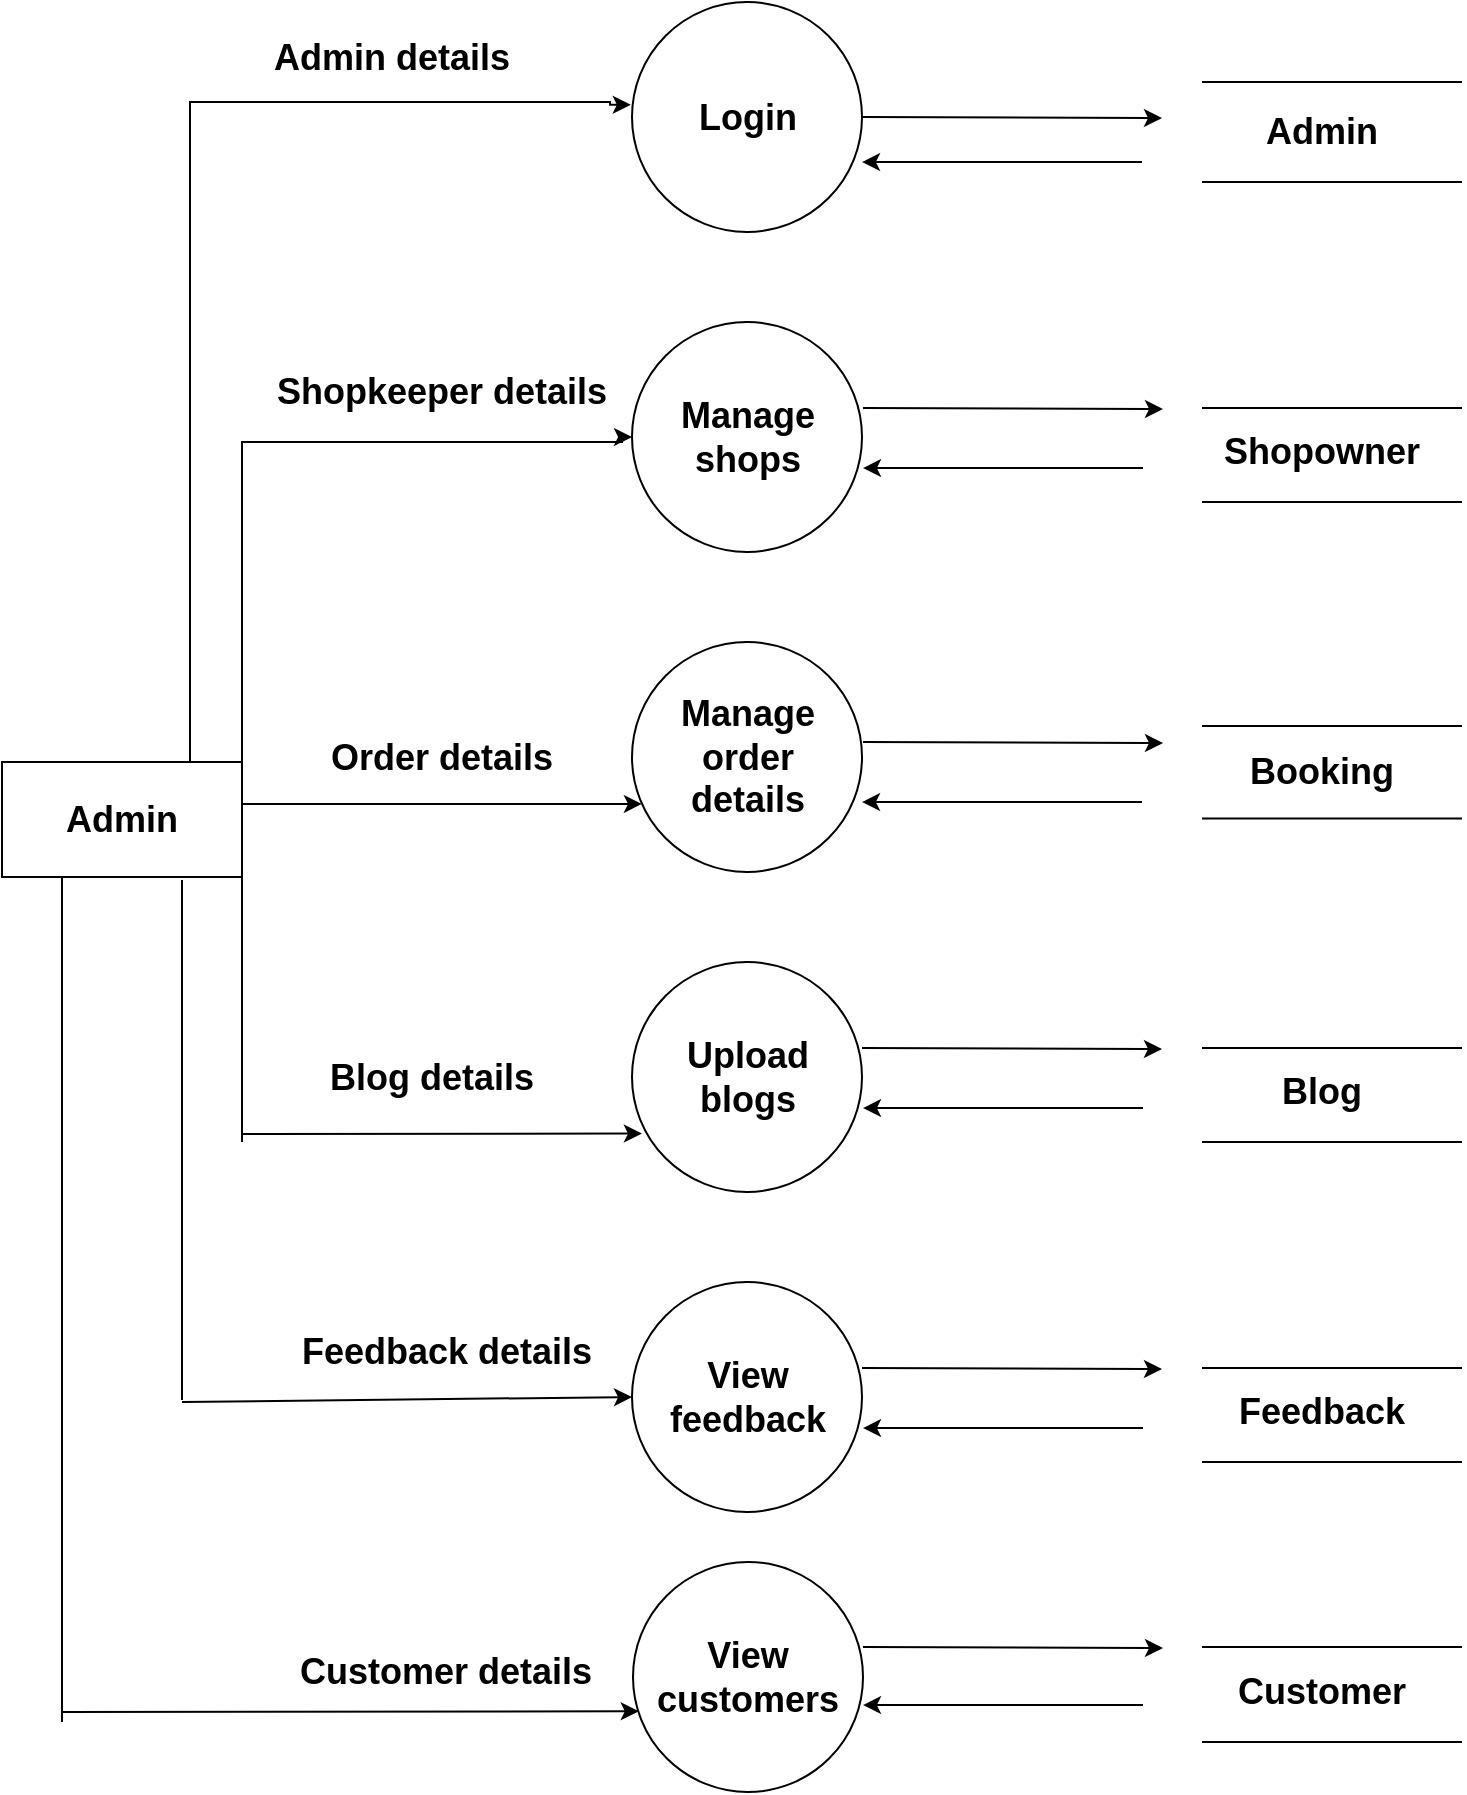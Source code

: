 <mxfile version="20.2.4" type="device"><diagram id="q_kQZVLnby00SblZtzVM" name="Page-1"><mxGraphModel dx="1038" dy="579" grid="1" gridSize="10" guides="1" tooltips="1" connect="1" arrows="1" fold="1" page="1" pageScale="1" pageWidth="850" pageHeight="1100" math="0" shadow="0"><root><mxCell id="0"/><mxCell id="1" parent="0"/><mxCell id="iOCVqru2t6UAEIWpZASi-17" style="edgeStyle=orthogonalEdgeStyle;rounded=0;orthogonalLoop=1;jettySize=auto;html=1;exitX=1;exitY=0;exitDx=0;exitDy=0;fontSize=18;entryX=0;entryY=0.5;entryDx=0;entryDy=0;" edge="1" parent="1" source="iOCVqru2t6UAEIWpZASi-1" target="iOCVqru2t6UAEIWpZASi-4"><mxGeometry relative="1" as="geometry"><mxPoint x="340" y="290" as="targetPoint"/><Array as="points"><mxPoint x="150" y="290"/><mxPoint x="340" y="290"/><mxPoint x="340" y="288"/></Array></mxGeometry></mxCell><mxCell id="iOCVqru2t6UAEIWpZASi-19" style="edgeStyle=orthogonalEdgeStyle;rounded=0;orthogonalLoop=1;jettySize=auto;html=1;exitX=0.75;exitY=0;exitDx=0;exitDy=0;fontSize=18;entryX=-0.04;entryY=0.447;entryDx=0;entryDy=0;entryPerimeter=0;" edge="1" parent="1"><mxGeometry relative="1" as="geometry"><mxPoint x="344.4" y="121.405" as="targetPoint"/><mxPoint x="124" y="450" as="sourcePoint"/><Array as="points"><mxPoint x="124" y="120"/><mxPoint x="334" y="120"/><mxPoint x="334" y="121"/></Array></mxGeometry></mxCell><mxCell id="iOCVqru2t6UAEIWpZASi-1" value="" style="rounded=0;whiteSpace=wrap;html=1;flipV=1;flipH=0;" vertex="1" parent="1"><mxGeometry x="30" y="450" width="120" height="57.5" as="geometry"/></mxCell><mxCell id="iOCVqru2t6UAEIWpZASi-2" value="" style="ellipse;whiteSpace=wrap;html=1;aspect=fixed;rounded=0;" vertex="1" parent="1"><mxGeometry x="345" y="70" width="115" height="115" as="geometry"/></mxCell><mxCell id="iOCVqru2t6UAEIWpZASi-4" value="" style="ellipse;whiteSpace=wrap;html=1;aspect=fixed;rounded=0;" vertex="1" parent="1"><mxGeometry x="345" y="230" width="115" height="115" as="geometry"/></mxCell><mxCell id="iOCVqru2t6UAEIWpZASi-5" value="" style="ellipse;whiteSpace=wrap;html=1;aspect=fixed;rounded=0;" vertex="1" parent="1"><mxGeometry x="345" y="390" width="115" height="115" as="geometry"/></mxCell><mxCell id="iOCVqru2t6UAEIWpZASi-6" value="" style="ellipse;whiteSpace=wrap;html=1;aspect=fixed;rounded=0;" vertex="1" parent="1"><mxGeometry x="345" y="550" width="115" height="115" as="geometry"/></mxCell><mxCell id="iOCVqru2t6UAEIWpZASi-7" value="" style="ellipse;whiteSpace=wrap;html=1;aspect=fixed;rounded=0;" vertex="1" parent="1"><mxGeometry x="345" y="710" width="115" height="115" as="geometry"/></mxCell><mxCell id="iOCVqru2t6UAEIWpZASi-8" value="&lt;b&gt;&lt;font style=&quot;font-size: 18px;&quot;&gt;Admin&lt;/font&gt;&lt;/b&gt;" style="text;html=1;strokeColor=none;fillColor=none;align=center;verticalAlign=middle;whiteSpace=wrap;rounded=0;" vertex="1" parent="1"><mxGeometry x="60" y="463.75" width="60" height="30" as="geometry"/></mxCell><mxCell id="iOCVqru2t6UAEIWpZASi-9" value="&lt;b&gt;Login&lt;/b&gt;" style="text;html=1;strokeColor=none;fillColor=none;align=center;verticalAlign=middle;whiteSpace=wrap;rounded=0;fontSize=18;" vertex="1" parent="1"><mxGeometry x="373" y="113" width="60" height="30" as="geometry"/></mxCell><mxCell id="iOCVqru2t6UAEIWpZASi-10" value="&lt;b&gt;Manage shops&lt;/b&gt;" style="text;html=1;strokeColor=none;fillColor=none;align=center;verticalAlign=middle;whiteSpace=wrap;rounded=0;fontSize=18;" vertex="1" parent="1"><mxGeometry x="373" y="273" width="60" height="30" as="geometry"/></mxCell><mxCell id="iOCVqru2t6UAEIWpZASi-11" value="Manage order details" style="text;html=1;strokeColor=none;fillColor=none;align=center;verticalAlign=middle;whiteSpace=wrap;rounded=0;fontSize=18;fontStyle=1" vertex="1" parent="1"><mxGeometry x="373" y="433" width="60" height="30" as="geometry"/></mxCell><mxCell id="iOCVqru2t6UAEIWpZASi-12" value="&lt;b&gt;Upload blogs&lt;/b&gt;" style="text;html=1;strokeColor=none;fillColor=none;align=center;verticalAlign=middle;whiteSpace=wrap;rounded=0;fontSize=18;" vertex="1" parent="1"><mxGeometry x="373" y="593" width="60" height="30" as="geometry"/></mxCell><mxCell id="iOCVqru2t6UAEIWpZASi-13" value="View feedback" style="text;html=1;strokeColor=none;fillColor=none;align=center;verticalAlign=middle;whiteSpace=wrap;rounded=0;fontSize=18;fontStyle=1" vertex="1" parent="1"><mxGeometry x="373" y="753" width="60" height="30" as="geometry"/></mxCell><mxCell id="iOCVqru2t6UAEIWpZASi-14" value="" style="ellipse;whiteSpace=wrap;html=1;aspect=fixed;rounded=0;" vertex="1" parent="1"><mxGeometry x="345.5" y="850" width="115" height="115" as="geometry"/></mxCell><mxCell id="iOCVqru2t6UAEIWpZASi-15" value="View customers" style="text;html=1;strokeColor=none;fillColor=none;align=center;verticalAlign=middle;whiteSpace=wrap;rounded=0;fontSize=18;fontStyle=1" vertex="1" parent="1"><mxGeometry x="372.5" y="892.5" width="60" height="30" as="geometry"/></mxCell><mxCell id="iOCVqru2t6UAEIWpZASi-21" value="" style="endArrow=classic;html=1;rounded=0;fontSize=18;exitX=1;exitY=0.635;exitDx=0;exitDy=0;entryX=0.043;entryY=0.704;entryDx=0;entryDy=0;entryPerimeter=0;exitPerimeter=0;" edge="1" parent="1" source="iOCVqru2t6UAEIWpZASi-1" target="iOCVqru2t6UAEIWpZASi-5"><mxGeometry width="50" height="50" relative="1" as="geometry"><mxPoint x="400" y="520" as="sourcePoint"/><mxPoint x="450" y="470" as="targetPoint"/></mxGeometry></mxCell><mxCell id="iOCVqru2t6UAEIWpZASi-24" value="" style="endArrow=none;html=1;rounded=0;fontSize=18;entryX=1;entryY=1;entryDx=0;entryDy=0;" edge="1" parent="1" target="iOCVqru2t6UAEIWpZASi-1"><mxGeometry width="50" height="50" relative="1" as="geometry"><mxPoint x="150" y="640" as="sourcePoint"/><mxPoint x="450" y="560" as="targetPoint"/></mxGeometry></mxCell><mxCell id="iOCVqru2t6UAEIWpZASi-25" value="" style="endArrow=classic;html=1;rounded=0;fontSize=18;entryX=0.043;entryY=0.746;entryDx=0;entryDy=0;entryPerimeter=0;" edge="1" parent="1" target="iOCVqru2t6UAEIWpZASi-6"><mxGeometry width="50" height="50" relative="1" as="geometry"><mxPoint x="150" y="636" as="sourcePoint"/><mxPoint x="450" y="560" as="targetPoint"/></mxGeometry></mxCell><mxCell id="iOCVqru2t6UAEIWpZASi-27" value="" style="endArrow=none;html=1;rounded=0;fontSize=18;" edge="1" parent="1"><mxGeometry width="50" height="50" relative="1" as="geometry"><mxPoint x="120" y="509" as="sourcePoint"/><mxPoint x="120" y="769" as="targetPoint"/></mxGeometry></mxCell><mxCell id="iOCVqru2t6UAEIWpZASi-28" value="" style="endArrow=classic;html=1;rounded=0;fontSize=18;entryX=0;entryY=0.5;entryDx=0;entryDy=0;" edge="1" parent="1" target="iOCVqru2t6UAEIWpZASi-7"><mxGeometry width="50" height="50" relative="1" as="geometry"><mxPoint x="120" y="770" as="sourcePoint"/><mxPoint x="450" y="650" as="targetPoint"/></mxGeometry></mxCell><mxCell id="iOCVqru2t6UAEIWpZASi-29" value="" style="endArrow=none;html=1;rounded=0;fontSize=18;" edge="1" parent="1"><mxGeometry width="50" height="50" relative="1" as="geometry"><mxPoint x="60" y="507" as="sourcePoint"/><mxPoint x="60" y="930" as="targetPoint"/></mxGeometry></mxCell><mxCell id="iOCVqru2t6UAEIWpZASi-30" value="" style="endArrow=classic;html=1;rounded=0;fontSize=18;entryX=0.025;entryY=0.649;entryDx=0;entryDy=0;entryPerimeter=0;" edge="1" parent="1" target="iOCVqru2t6UAEIWpZASi-14"><mxGeometry width="50" height="50" relative="1" as="geometry"><mxPoint x="60" y="925" as="sourcePoint"/><mxPoint x="450" y="830" as="targetPoint"/></mxGeometry></mxCell><mxCell id="iOCVqru2t6UAEIWpZASi-31" value="" style="endArrow=none;html=1;rounded=0;fontSize=18;" edge="1" parent="1"><mxGeometry width="50" height="50" relative="1" as="geometry"><mxPoint x="760" y="110" as="sourcePoint"/><mxPoint x="630" y="110" as="targetPoint"/></mxGeometry></mxCell><mxCell id="iOCVqru2t6UAEIWpZASi-32" value="" style="endArrow=none;html=1;rounded=0;fontSize=18;" edge="1" parent="1"><mxGeometry width="50" height="50" relative="1" as="geometry"><mxPoint x="760" y="160" as="sourcePoint"/><mxPoint x="630" y="160" as="targetPoint"/></mxGeometry></mxCell><mxCell id="iOCVqru2t6UAEIWpZASi-33" value="" style="endArrow=none;html=1;rounded=0;fontSize=18;" edge="1" parent="1"><mxGeometry width="50" height="50" relative="1" as="geometry"><mxPoint x="760" y="273" as="sourcePoint"/><mxPoint x="630" y="273" as="targetPoint"/></mxGeometry></mxCell><mxCell id="iOCVqru2t6UAEIWpZASi-34" value="" style="endArrow=none;html=1;rounded=0;fontSize=18;" edge="1" parent="1"><mxGeometry width="50" height="50" relative="1" as="geometry"><mxPoint x="760" y="320" as="sourcePoint"/><mxPoint x="630" y="320" as="targetPoint"/></mxGeometry></mxCell><mxCell id="iOCVqru2t6UAEIWpZASi-35" value="" style="endArrow=none;html=1;rounded=0;fontSize=18;" edge="1" parent="1"><mxGeometry width="50" height="50" relative="1" as="geometry"><mxPoint x="760" y="432" as="sourcePoint"/><mxPoint x="630" y="432" as="targetPoint"/></mxGeometry></mxCell><mxCell id="iOCVqru2t6UAEIWpZASi-36" value="" style="endArrow=none;html=1;rounded=0;fontSize=18;" edge="1" parent="1"><mxGeometry width="50" height="50" relative="1" as="geometry"><mxPoint x="760" y="478.25" as="sourcePoint"/><mxPoint x="630" y="478.25" as="targetPoint"/></mxGeometry></mxCell><mxCell id="iOCVqru2t6UAEIWpZASi-37" value="" style="endArrow=none;html=1;rounded=0;fontSize=18;" edge="1" parent="1"><mxGeometry width="50" height="50" relative="1" as="geometry"><mxPoint x="760" y="593" as="sourcePoint"/><mxPoint x="630" y="593" as="targetPoint"/></mxGeometry></mxCell><mxCell id="iOCVqru2t6UAEIWpZASi-38" value="" style="endArrow=none;html=1;rounded=0;fontSize=18;" edge="1" parent="1"><mxGeometry width="50" height="50" relative="1" as="geometry"><mxPoint x="760" y="640" as="sourcePoint"/><mxPoint x="630" y="640" as="targetPoint"/></mxGeometry></mxCell><mxCell id="iOCVqru2t6UAEIWpZASi-39" value="" style="endArrow=none;html=1;rounded=0;fontSize=18;" edge="1" parent="1"><mxGeometry width="50" height="50" relative="1" as="geometry"><mxPoint x="760" y="753" as="sourcePoint"/><mxPoint x="630" y="753" as="targetPoint"/></mxGeometry></mxCell><mxCell id="iOCVqru2t6UAEIWpZASi-40" value="" style="endArrow=none;html=1;rounded=0;fontSize=18;" edge="1" parent="1"><mxGeometry width="50" height="50" relative="1" as="geometry"><mxPoint x="760" y="800" as="sourcePoint"/><mxPoint x="630" y="800" as="targetPoint"/></mxGeometry></mxCell><mxCell id="iOCVqru2t6UAEIWpZASi-41" value="" style="endArrow=none;html=1;rounded=0;fontSize=18;" edge="1" parent="1"><mxGeometry width="50" height="50" relative="1" as="geometry"><mxPoint x="760" y="892.5" as="sourcePoint"/><mxPoint x="630" y="892.5" as="targetPoint"/></mxGeometry></mxCell><mxCell id="iOCVqru2t6UAEIWpZASi-42" value="" style="endArrow=none;html=1;rounded=0;fontSize=18;" edge="1" parent="1"><mxGeometry width="50" height="50" relative="1" as="geometry"><mxPoint x="760" y="940" as="sourcePoint"/><mxPoint x="630" y="940" as="targetPoint"/></mxGeometry></mxCell><mxCell id="iOCVqru2t6UAEIWpZASi-43" value="" style="endArrow=classic;html=1;rounded=0;fontSize=18;exitX=1;exitY=0.5;exitDx=0;exitDy=0;" edge="1" parent="1" source="iOCVqru2t6UAEIWpZASi-2"><mxGeometry width="50" height="50" relative="1" as="geometry"><mxPoint x="440" y="200" as="sourcePoint"/><mxPoint x="610" y="128" as="targetPoint"/></mxGeometry></mxCell><mxCell id="iOCVqru2t6UAEIWpZASi-45" value="" style="endArrow=classic;html=1;rounded=0;fontSize=18;entryX=1;entryY=0.696;entryDx=0;entryDy=0;entryPerimeter=0;" edge="1" parent="1" target="iOCVqru2t6UAEIWpZASi-2"><mxGeometry width="50" height="50" relative="1" as="geometry"><mxPoint x="600" y="150" as="sourcePoint"/><mxPoint x="580" y="170" as="targetPoint"/></mxGeometry></mxCell><mxCell id="iOCVqru2t6UAEIWpZASi-46" value="" style="endArrow=classic;html=1;rounded=0;fontSize=18;exitX=1;exitY=0.5;exitDx=0;exitDy=0;" edge="1" parent="1"><mxGeometry width="50" height="50" relative="1" as="geometry"><mxPoint x="460.5" y="273" as="sourcePoint"/><mxPoint x="610.5" y="273.5" as="targetPoint"/></mxGeometry></mxCell><mxCell id="iOCVqru2t6UAEIWpZASi-47" value="" style="endArrow=classic;html=1;rounded=0;fontSize=18;exitX=1;exitY=0.5;exitDx=0;exitDy=0;" edge="1" parent="1"><mxGeometry width="50" height="50" relative="1" as="geometry"><mxPoint x="460.5" y="440" as="sourcePoint"/><mxPoint x="610.5" y="440.5" as="targetPoint"/></mxGeometry></mxCell><mxCell id="iOCVqru2t6UAEIWpZASi-49" value="" style="endArrow=classic;html=1;rounded=0;fontSize=18;entryX=1;entryY=0.696;entryDx=0;entryDy=0;entryPerimeter=0;" edge="1" parent="1"><mxGeometry width="50" height="50" relative="1" as="geometry"><mxPoint x="600.5" y="303" as="sourcePoint"/><mxPoint x="460.5" y="303.04" as="targetPoint"/></mxGeometry></mxCell><mxCell id="iOCVqru2t6UAEIWpZASi-50" value="" style="endArrow=classic;html=1;rounded=0;fontSize=18;entryX=1;entryY=0.696;entryDx=0;entryDy=0;entryPerimeter=0;" edge="1" parent="1"><mxGeometry width="50" height="50" relative="1" as="geometry"><mxPoint x="600" y="470" as="sourcePoint"/><mxPoint x="460" y="470.04" as="targetPoint"/></mxGeometry></mxCell><mxCell id="iOCVqru2t6UAEIWpZASi-51" value="" style="endArrow=classic;html=1;rounded=0;fontSize=18;entryX=1;entryY=0.696;entryDx=0;entryDy=0;entryPerimeter=0;" edge="1" parent="1"><mxGeometry width="50" height="50" relative="1" as="geometry"><mxPoint x="600.5" y="623" as="sourcePoint"/><mxPoint x="460.5" y="623.04" as="targetPoint"/></mxGeometry></mxCell><mxCell id="iOCVqru2t6UAEIWpZASi-52" value="" style="endArrow=classic;html=1;rounded=0;fontSize=18;entryX=1;entryY=0.696;entryDx=0;entryDy=0;entryPerimeter=0;" edge="1" parent="1"><mxGeometry width="50" height="50" relative="1" as="geometry"><mxPoint x="600.5" y="783" as="sourcePoint"/><mxPoint x="460.5" y="783.04" as="targetPoint"/></mxGeometry></mxCell><mxCell id="iOCVqru2t6UAEIWpZASi-53" value="" style="endArrow=classic;html=1;rounded=0;fontSize=18;exitX=1;exitY=0.5;exitDx=0;exitDy=0;" edge="1" parent="1"><mxGeometry width="50" height="50" relative="1" as="geometry"><mxPoint x="460" y="593" as="sourcePoint"/><mxPoint x="610" y="593.5" as="targetPoint"/></mxGeometry></mxCell><mxCell id="iOCVqru2t6UAEIWpZASi-54" value="" style="endArrow=classic;html=1;rounded=0;fontSize=18;exitX=1;exitY=0.5;exitDx=0;exitDy=0;" edge="1" parent="1"><mxGeometry width="50" height="50" relative="1" as="geometry"><mxPoint x="460" y="753" as="sourcePoint"/><mxPoint x="610" y="753.5" as="targetPoint"/></mxGeometry></mxCell><mxCell id="iOCVqru2t6UAEIWpZASi-56" value="" style="endArrow=classic;html=1;rounded=0;fontSize=18;exitX=1;exitY=0.5;exitDx=0;exitDy=0;" edge="1" parent="1"><mxGeometry width="50" height="50" relative="1" as="geometry"><mxPoint x="460.5" y="892.5" as="sourcePoint"/><mxPoint x="610.5" y="893" as="targetPoint"/></mxGeometry></mxCell><mxCell id="iOCVqru2t6UAEIWpZASi-57" value="" style="endArrow=classic;html=1;rounded=0;fontSize=18;entryX=1;entryY=0.696;entryDx=0;entryDy=0;entryPerimeter=0;" edge="1" parent="1"><mxGeometry width="50" height="50" relative="1" as="geometry"><mxPoint x="600.5" y="921.5" as="sourcePoint"/><mxPoint x="460.5" y="921.54" as="targetPoint"/></mxGeometry></mxCell><mxCell id="iOCVqru2t6UAEIWpZASi-58" value="Admin" style="text;html=1;strokeColor=none;fillColor=none;align=center;verticalAlign=middle;whiteSpace=wrap;rounded=0;fontSize=18;fontStyle=1" vertex="1" parent="1"><mxGeometry x="660" y="120" width="60" height="30" as="geometry"/></mxCell><mxCell id="iOCVqru2t6UAEIWpZASi-59" value="Shopowner" style="text;html=1;strokeColor=none;fillColor=none;align=center;verticalAlign=middle;whiteSpace=wrap;rounded=0;fontSize=18;fontStyle=1" vertex="1" parent="1"><mxGeometry x="660" y="280" width="60" height="30" as="geometry"/></mxCell><mxCell id="iOCVqru2t6UAEIWpZASi-60" value="Booking" style="text;html=1;strokeColor=none;fillColor=none;align=center;verticalAlign=middle;whiteSpace=wrap;rounded=0;fontSize=18;fontStyle=1" vertex="1" parent="1"><mxGeometry x="660" y="440" width="60" height="30" as="geometry"/></mxCell><mxCell id="iOCVqru2t6UAEIWpZASi-61" value="Blog" style="text;html=1;strokeColor=none;fillColor=none;align=center;verticalAlign=middle;whiteSpace=wrap;rounded=0;fontSize=18;fontStyle=1" vertex="1" parent="1"><mxGeometry x="660" y="600" width="60" height="30" as="geometry"/></mxCell><mxCell id="iOCVqru2t6UAEIWpZASi-62" value="Feedback" style="text;html=1;strokeColor=none;fillColor=none;align=center;verticalAlign=middle;whiteSpace=wrap;rounded=0;fontSize=18;fontStyle=1" vertex="1" parent="1"><mxGeometry x="660" y="760" width="60" height="30" as="geometry"/></mxCell><mxCell id="iOCVqru2t6UAEIWpZASi-63" value="Customer" style="text;html=1;strokeColor=none;fillColor=none;align=center;verticalAlign=middle;whiteSpace=wrap;rounded=0;fontSize=18;fontStyle=1" vertex="1" parent="1"><mxGeometry x="660" y="900" width="60" height="30" as="geometry"/></mxCell><mxCell id="iOCVqru2t6UAEIWpZASi-64" value="Admin details" style="text;html=1;strokeColor=none;fillColor=none;align=center;verticalAlign=middle;whiteSpace=wrap;rounded=0;fontSize=18;fontStyle=1" vertex="1" parent="1"><mxGeometry x="150" y="83" width="150" height="30" as="geometry"/></mxCell><mxCell id="iOCVqru2t6UAEIWpZASi-65" value="Shopkeeper details" style="text;html=1;strokeColor=none;fillColor=none;align=center;verticalAlign=middle;whiteSpace=wrap;rounded=0;fontSize=18;fontStyle=1" vertex="1" parent="1"><mxGeometry x="160" y="250" width="180" height="30" as="geometry"/></mxCell><mxCell id="iOCVqru2t6UAEIWpZASi-66" value="Order details" style="text;html=1;strokeColor=none;fillColor=none;align=center;verticalAlign=middle;whiteSpace=wrap;rounded=0;fontSize=18;fontStyle=1" vertex="1" parent="1"><mxGeometry x="180" y="433" width="140" height="30" as="geometry"/></mxCell><mxCell id="iOCVqru2t6UAEIWpZASi-67" value="Blog details" style="text;html=1;strokeColor=none;fillColor=none;align=center;verticalAlign=middle;whiteSpace=wrap;rounded=0;fontSize=18;fontStyle=1" vertex="1" parent="1"><mxGeometry x="180" y="593" width="130" height="30" as="geometry"/></mxCell><mxCell id="iOCVqru2t6UAEIWpZASi-68" value="Feedback details" style="text;html=1;strokeColor=none;fillColor=none;align=center;verticalAlign=middle;whiteSpace=wrap;rounded=0;fontSize=18;fontStyle=1" vertex="1" parent="1"><mxGeometry x="175" y="730" width="155" height="30" as="geometry"/></mxCell><mxCell id="iOCVqru2t6UAEIWpZASi-70" value="Customer details" style="text;html=1;strokeColor=none;fillColor=none;align=center;verticalAlign=middle;whiteSpace=wrap;rounded=0;fontSize=18;fontStyle=1" vertex="1" parent="1"><mxGeometry x="172.5" y="890" width="157.5" height="30" as="geometry"/></mxCell></root></mxGraphModel></diagram></mxfile>